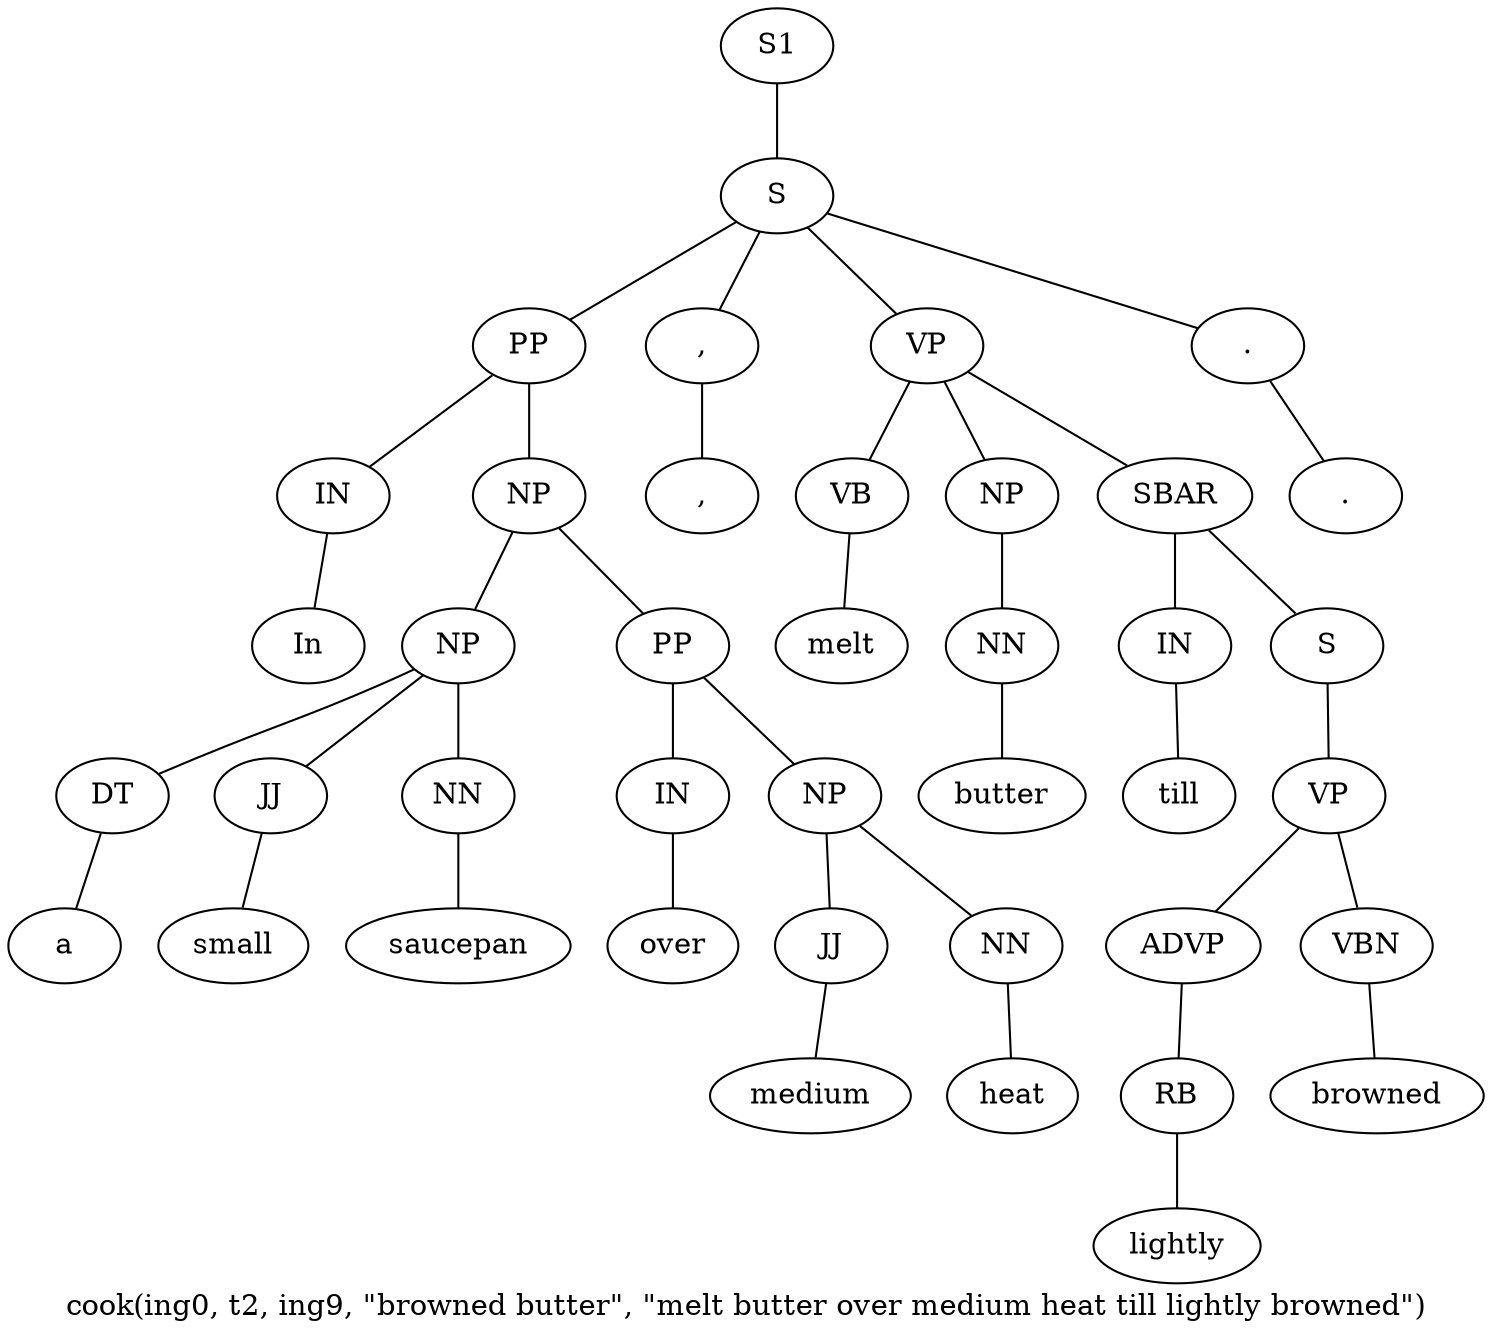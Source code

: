 graph SyntaxGraph {
	label = "cook(ing0, t2, ing9, \"browned butter\", \"melt butter over medium heat till lightly browned\")";
	Node0 [label="S1"];
	Node1 [label="S"];
	Node2 [label="PP"];
	Node3 [label="IN"];
	Node4 [label="In"];
	Node5 [label="NP"];
	Node6 [label="NP"];
	Node7 [label="DT"];
	Node8 [label="a"];
	Node9 [label="JJ"];
	Node10 [label="small"];
	Node11 [label="NN"];
	Node12 [label="saucepan"];
	Node13 [label="PP"];
	Node14 [label="IN"];
	Node15 [label="over"];
	Node16 [label="NP"];
	Node17 [label="JJ"];
	Node18 [label="medium"];
	Node19 [label="NN"];
	Node20 [label="heat"];
	Node21 [label=","];
	Node22 [label=","];
	Node23 [label="VP"];
	Node24 [label="VB"];
	Node25 [label="melt"];
	Node26 [label="NP"];
	Node27 [label="NN"];
	Node28 [label="butter"];
	Node29 [label="SBAR"];
	Node30 [label="IN"];
	Node31 [label="till"];
	Node32 [label="S"];
	Node33 [label="VP"];
	Node34 [label="ADVP"];
	Node35 [label="RB"];
	Node36 [label="lightly"];
	Node37 [label="VBN"];
	Node38 [label="browned"];
	Node39 [label="."];
	Node40 [label="."];

	Node0 -- Node1;
	Node1 -- Node2;
	Node1 -- Node21;
	Node1 -- Node23;
	Node1 -- Node39;
	Node2 -- Node3;
	Node2 -- Node5;
	Node3 -- Node4;
	Node5 -- Node6;
	Node5 -- Node13;
	Node6 -- Node7;
	Node6 -- Node9;
	Node6 -- Node11;
	Node7 -- Node8;
	Node9 -- Node10;
	Node11 -- Node12;
	Node13 -- Node14;
	Node13 -- Node16;
	Node14 -- Node15;
	Node16 -- Node17;
	Node16 -- Node19;
	Node17 -- Node18;
	Node19 -- Node20;
	Node21 -- Node22;
	Node23 -- Node24;
	Node23 -- Node26;
	Node23 -- Node29;
	Node24 -- Node25;
	Node26 -- Node27;
	Node27 -- Node28;
	Node29 -- Node30;
	Node29 -- Node32;
	Node30 -- Node31;
	Node32 -- Node33;
	Node33 -- Node34;
	Node33 -- Node37;
	Node34 -- Node35;
	Node35 -- Node36;
	Node37 -- Node38;
	Node39 -- Node40;
}